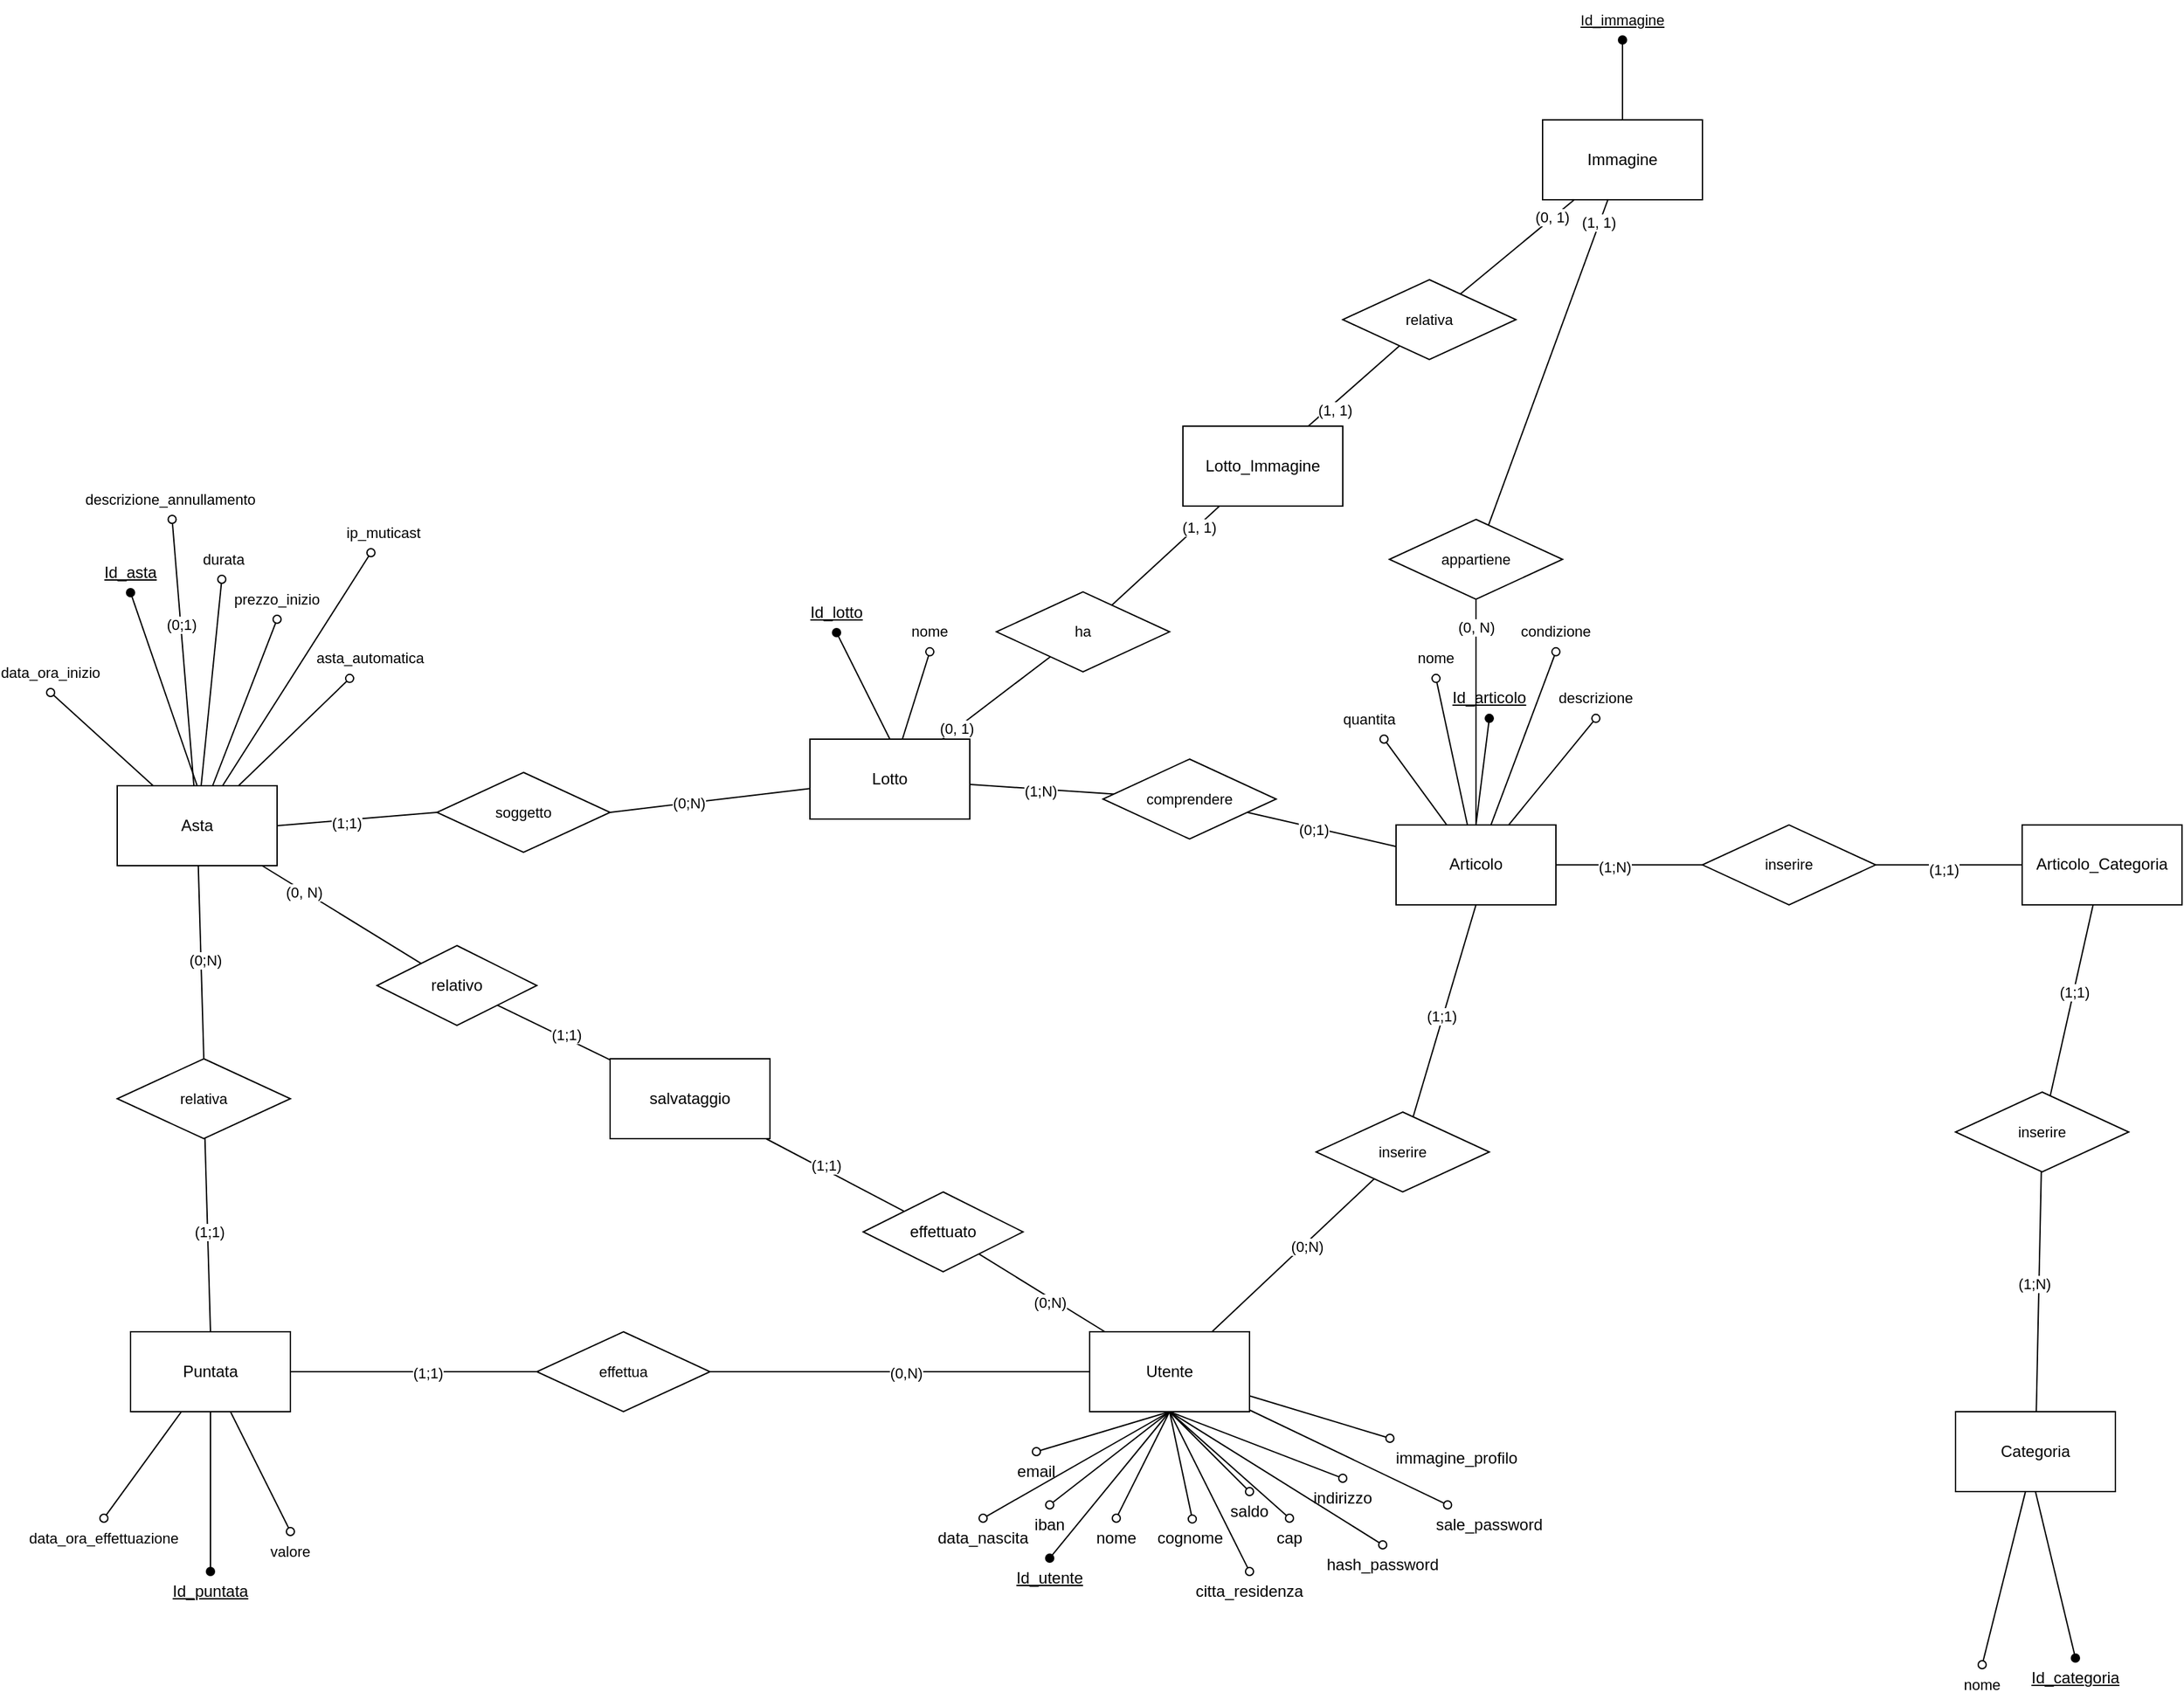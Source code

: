 <mxfile version="24.2.5" type="device">
  <diagram id="R2lEEEUBdFMjLlhIrx00" name="Page-1">
    <mxGraphModel dx="1434" dy="1936" grid="1" gridSize="10" guides="1" tooltips="1" connect="1" arrows="1" fold="1" page="1" pageScale="1" pageWidth="850" pageHeight="1100" math="0" shadow="0" extFonts="Permanent Marker^https://fonts.googleapis.com/css?family=Permanent+Marker">
      <root>
        <mxCell id="0" />
        <mxCell id="1" parent="0" />
        <mxCell id="NkRAqiOdzPe5DlaJlAmj-99" style="edgeStyle=none;rounded=0;orthogonalLoop=1;jettySize=auto;html=1;strokeColor=default;align=center;verticalAlign=middle;fontFamily=Helvetica;fontSize=11;fontColor=default;labelBackgroundColor=default;endArrow=none;endFill=0;" parent="1" source="NkRAqiOdzPe5DlaJlAmj-1" target="NkRAqiOdzPe5DlaJlAmj-98" edge="1">
          <mxGeometry relative="1" as="geometry" />
        </mxCell>
        <mxCell id="NkRAqiOdzPe5DlaJlAmj-101" value="(0;N)" style="edgeLabel;html=1;align=center;verticalAlign=middle;resizable=0;points=[];fontFamily=Helvetica;fontSize=11;fontColor=default;labelBackgroundColor=default;" parent="NkRAqiOdzPe5DlaJlAmj-99" vertex="1" connectable="0">
          <mxGeometry x="0.146" y="-2" relative="1" as="geometry">
            <mxPoint as="offset" />
          </mxGeometry>
        </mxCell>
        <mxCell id="NkRAqiOdzPe5DlaJlAmj-113" style="edgeStyle=none;rounded=0;orthogonalLoop=1;jettySize=auto;html=1;entryX=0.5;entryY=0;entryDx=0;entryDy=0;strokeColor=default;align=center;verticalAlign=middle;fontFamily=Helvetica;fontSize=11;fontColor=default;labelBackgroundColor=default;endArrow=oval;endFill=0;exitX=0.5;exitY=1;exitDx=0;exitDy=0;" parent="1" source="NkRAqiOdzPe5DlaJlAmj-1" target="NkRAqiOdzPe5DlaJlAmj-32" edge="1">
          <mxGeometry relative="1" as="geometry" />
        </mxCell>
        <mxCell id="seThmqfe8zr1K1Stmqxw-32" style="rounded=0;orthogonalLoop=1;jettySize=auto;html=1;endArrow=oval;endFill=0;" edge="1" parent="1" source="NkRAqiOdzPe5DlaJlAmj-1" target="seThmqfe8zr1K1Stmqxw-31">
          <mxGeometry relative="1" as="geometry" />
        </mxCell>
        <mxCell id="NkRAqiOdzPe5DlaJlAmj-1" value="Utente" style="rounded=0;whiteSpace=wrap;html=1;" parent="1" vertex="1">
          <mxGeometry x="840" y="730" width="120" height="60" as="geometry" />
        </mxCell>
        <mxCell id="NkRAqiOdzPe5DlaJlAmj-60" style="edgeStyle=none;rounded=0;orthogonalLoop=1;jettySize=auto;html=1;entryX=0.5;entryY=1;entryDx=0;entryDy=0;strokeColor=default;align=center;verticalAlign=middle;fontFamily=Helvetica;fontSize=11;fontColor=default;labelBackgroundColor=default;endArrow=oval;endFill=0;" parent="1" source="NkRAqiOdzPe5DlaJlAmj-2" target="NkRAqiOdzPe5DlaJlAmj-59" edge="1">
          <mxGeometry relative="1" as="geometry" />
        </mxCell>
        <mxCell id="NkRAqiOdzPe5DlaJlAmj-89" style="edgeStyle=none;rounded=0;orthogonalLoop=1;jettySize=auto;html=1;entryX=1;entryY=0.5;entryDx=0;entryDy=0;strokeColor=default;align=center;verticalAlign=middle;fontFamily=Helvetica;fontSize=11;fontColor=default;labelBackgroundColor=default;endArrow=none;endFill=0;" parent="1" source="NkRAqiOdzPe5DlaJlAmj-2" target="NkRAqiOdzPe5DlaJlAmj-88" edge="1">
          <mxGeometry relative="1" as="geometry" />
        </mxCell>
        <mxCell id="NkRAqiOdzPe5DlaJlAmj-91" value="(0;N)" style="edgeLabel;html=1;align=center;verticalAlign=middle;resizable=0;points=[];fontFamily=Helvetica;fontSize=11;fontColor=default;labelBackgroundColor=default;" parent="NkRAqiOdzPe5DlaJlAmj-89" vertex="1" connectable="0">
          <mxGeometry x="0.215" relative="1" as="geometry">
            <mxPoint as="offset" />
          </mxGeometry>
        </mxCell>
        <mxCell id="NkRAqiOdzPe5DlaJlAmj-109" style="edgeStyle=none;rounded=0;orthogonalLoop=1;jettySize=auto;html=1;strokeColor=default;align=center;verticalAlign=middle;fontFamily=Helvetica;fontSize=11;fontColor=default;labelBackgroundColor=default;endArrow=none;endFill=0;" parent="1" source="NkRAqiOdzPe5DlaJlAmj-2" target="NkRAqiOdzPe5DlaJlAmj-108" edge="1">
          <mxGeometry relative="1" as="geometry" />
        </mxCell>
        <mxCell id="NkRAqiOdzPe5DlaJlAmj-112" value="(1;N)" style="edgeLabel;html=1;align=center;verticalAlign=middle;resizable=0;points=[];fontFamily=Helvetica;fontSize=11;fontColor=default;labelBackgroundColor=default;" parent="NkRAqiOdzPe5DlaJlAmj-109" vertex="1" connectable="0">
          <mxGeometry x="-0.022" y="-1" relative="1" as="geometry">
            <mxPoint as="offset" />
          </mxGeometry>
        </mxCell>
        <mxCell id="seThmqfe8zr1K1Stmqxw-11" style="rounded=0;orthogonalLoop=1;jettySize=auto;html=1;endArrow=none;endFill=0;" edge="1" parent="1" source="NkRAqiOdzPe5DlaJlAmj-2" target="seThmqfe8zr1K1Stmqxw-24">
          <mxGeometry relative="1" as="geometry">
            <mxPoint x="891.22" y="154.024" as="targetPoint" />
          </mxGeometry>
        </mxCell>
        <mxCell id="seThmqfe8zr1K1Stmqxw-20" value="(0, 1)" style="edgeLabel;html=1;align=center;verticalAlign=middle;resizable=0;points=[];" vertex="1" connectable="0" parent="seThmqfe8zr1K1Stmqxw-11">
          <mxGeometry x="-0.697" y="-1" relative="1" as="geometry">
            <mxPoint x="-3" as="offset" />
          </mxGeometry>
        </mxCell>
        <mxCell id="NkRAqiOdzPe5DlaJlAmj-2" value="Lotto" style="rounded=0;whiteSpace=wrap;html=1;" parent="1" vertex="1">
          <mxGeometry x="630" y="285" width="120" height="60" as="geometry" />
        </mxCell>
        <mxCell id="NkRAqiOdzPe5DlaJlAmj-54" style="edgeStyle=none;rounded=0;orthogonalLoop=1;jettySize=auto;html=1;entryX=0.5;entryY=1;entryDx=0;entryDy=0;strokeColor=default;align=center;verticalAlign=middle;fontFamily=Helvetica;fontSize=11;fontColor=default;labelBackgroundColor=default;endArrow=oval;endFill=0;" parent="1" source="NkRAqiOdzPe5DlaJlAmj-3" target="NkRAqiOdzPe5DlaJlAmj-53" edge="1">
          <mxGeometry relative="1" as="geometry" />
        </mxCell>
        <mxCell id="NkRAqiOdzPe5DlaJlAmj-56" style="edgeStyle=none;rounded=0;orthogonalLoop=1;jettySize=auto;html=1;entryX=0.5;entryY=1;entryDx=0;entryDy=0;strokeColor=default;align=center;verticalAlign=middle;fontFamily=Helvetica;fontSize=11;fontColor=default;labelBackgroundColor=default;endArrow=oval;endFill=0;" parent="1" source="NkRAqiOdzPe5DlaJlAmj-3" target="NkRAqiOdzPe5DlaJlAmj-55" edge="1">
          <mxGeometry relative="1" as="geometry" />
        </mxCell>
        <mxCell id="NkRAqiOdzPe5DlaJlAmj-58" style="edgeStyle=none;rounded=0;orthogonalLoop=1;jettySize=auto;html=1;entryX=0.5;entryY=1;entryDx=0;entryDy=0;strokeColor=default;align=center;verticalAlign=middle;fontFamily=Helvetica;fontSize=11;fontColor=default;labelBackgroundColor=default;endArrow=oval;endFill=0;" parent="1" source="NkRAqiOdzPe5DlaJlAmj-3" target="NkRAqiOdzPe5DlaJlAmj-57" edge="1">
          <mxGeometry relative="1" as="geometry" />
        </mxCell>
        <mxCell id="NkRAqiOdzPe5DlaJlAmj-104" style="edgeStyle=none;rounded=0;orthogonalLoop=1;jettySize=auto;html=1;strokeColor=default;align=center;verticalAlign=middle;fontFamily=Helvetica;fontSize=11;fontColor=default;labelBackgroundColor=default;endArrow=none;endFill=0;" parent="1" source="NkRAqiOdzPe5DlaJlAmj-3" target="HPm3RbEeM4tEPXxB9rbj-3" edge="1">
          <mxGeometry relative="1" as="geometry">
            <mxPoint x="1300" y="380" as="targetPoint" />
          </mxGeometry>
        </mxCell>
        <mxCell id="NkRAqiOdzPe5DlaJlAmj-106" value="(1;N)" style="edgeLabel;html=1;align=center;verticalAlign=middle;resizable=0;points=[];fontFamily=Helvetica;fontSize=11;fontColor=default;labelBackgroundColor=default;" parent="NkRAqiOdzPe5DlaJlAmj-104" vertex="1" connectable="0">
          <mxGeometry x="-0.202" y="-1" relative="1" as="geometry">
            <mxPoint as="offset" />
          </mxGeometry>
        </mxCell>
        <mxCell id="NkRAqiOdzPe5DlaJlAmj-110" style="edgeStyle=none;rounded=0;orthogonalLoop=1;jettySize=auto;html=1;strokeColor=default;align=center;verticalAlign=middle;fontFamily=Helvetica;fontSize=11;fontColor=default;labelBackgroundColor=default;endArrow=none;endFill=0;" parent="1" source="NkRAqiOdzPe5DlaJlAmj-3" target="NkRAqiOdzPe5DlaJlAmj-108" edge="1">
          <mxGeometry relative="1" as="geometry" />
        </mxCell>
        <mxCell id="k44vAnMgWGzsodY9pD6a-5" value="(0;1)" style="edgeLabel;html=1;align=center;verticalAlign=middle;resizable=0;points=[];fontFamily=Helvetica;fontSize=11;fontColor=default;labelBackgroundColor=default;" parent="NkRAqiOdzPe5DlaJlAmj-110" vertex="1" connectable="0">
          <mxGeometry x="0.109" y="1" relative="1" as="geometry">
            <mxPoint as="offset" />
          </mxGeometry>
        </mxCell>
        <mxCell id="ktAAIl4qURAXvg-xiQ2l-3" style="rounded=0;orthogonalLoop=1;jettySize=auto;html=1;endArrow=oval;endFill=0;" parent="1" source="NkRAqiOdzPe5DlaJlAmj-5" target="ktAAIl4qURAXvg-xiQ2l-5" edge="1">
          <mxGeometry relative="1" as="geometry">
            <mxPoint x="1093.764" y="235" as="targetPoint" />
          </mxGeometry>
        </mxCell>
        <mxCell id="ktAAIl4qURAXvg-xiQ2l-4" style="edgeStyle=none;rounded=0;orthogonalLoop=1;jettySize=auto;html=1;strokeColor=default;align=center;verticalAlign=middle;fontFamily=Helvetica;fontSize=11;fontColor=default;labelBackgroundColor=default;endArrow=oval;endFill=0;" parent="1" source="NkRAqiOdzPe5DlaJlAmj-5" target="ktAAIl4qURAXvg-xiQ2l-1" edge="1">
          <mxGeometry relative="1" as="geometry" />
        </mxCell>
        <mxCell id="k44vAnMgWGzsodY9pD6a-2" style="rounded=0;orthogonalLoop=1;jettySize=auto;html=1;endArrow=oval;endFill=0;" parent="1" source="NkRAqiOdzPe5DlaJlAmj-3" target="seThmqfe8zr1K1Stmqxw-5" edge="1">
          <mxGeometry relative="1" as="geometry">
            <mxPoint x="1060.488" y="280" as="targetPoint" />
          </mxGeometry>
        </mxCell>
        <mxCell id="seThmqfe8zr1K1Stmqxw-7" style="rounded=0;orthogonalLoop=1;jettySize=auto;html=1;endArrow=none;endFill=0;" edge="1" parent="1" source="NkRAqiOdzPe5DlaJlAmj-3" target="seThmqfe8zr1K1Stmqxw-6">
          <mxGeometry relative="1" as="geometry" />
        </mxCell>
        <mxCell id="seThmqfe8zr1K1Stmqxw-17" value="(0, N)" style="edgeLabel;html=1;align=center;verticalAlign=middle;resizable=0;points=[];" vertex="1" connectable="0" parent="seThmqfe8zr1K1Stmqxw-7">
          <mxGeometry x="0.752" relative="1" as="geometry">
            <mxPoint as="offset" />
          </mxGeometry>
        </mxCell>
        <mxCell id="NkRAqiOdzPe5DlaJlAmj-3" value="Articolo" style="rounded=0;whiteSpace=wrap;html=1;" parent="1" vertex="1">
          <mxGeometry x="1070" y="349.42" width="120" height="60" as="geometry" />
        </mxCell>
        <mxCell id="NkRAqiOdzPe5DlaJlAmj-80" style="edgeStyle=none;rounded=0;orthogonalLoop=1;jettySize=auto;html=1;entryX=0.5;entryY=0;entryDx=0;entryDy=0;strokeColor=default;align=center;verticalAlign=middle;fontFamily=Helvetica;fontSize=11;fontColor=default;labelBackgroundColor=default;endArrow=oval;endFill=0;" parent="1" source="NkRAqiOdzPe5DlaJlAmj-4" target="NkRAqiOdzPe5DlaJlAmj-79" edge="1">
          <mxGeometry relative="1" as="geometry" />
        </mxCell>
        <mxCell id="NkRAqiOdzPe5DlaJlAmj-82" style="edgeStyle=none;rounded=0;orthogonalLoop=1;jettySize=auto;html=1;entryX=0.5;entryY=0;entryDx=0;entryDy=0;strokeColor=default;align=center;verticalAlign=middle;fontFamily=Helvetica;fontSize=11;fontColor=default;labelBackgroundColor=default;endArrow=oval;endFill=0;" parent="1" source="NkRAqiOdzPe5DlaJlAmj-4" target="NkRAqiOdzPe5DlaJlAmj-81" edge="1">
          <mxGeometry relative="1" as="geometry" />
        </mxCell>
        <mxCell id="NkRAqiOdzPe5DlaJlAmj-94" style="edgeStyle=none;rounded=0;orthogonalLoop=1;jettySize=auto;html=1;entryX=0;entryY=0.5;entryDx=0;entryDy=0;strokeColor=default;align=center;verticalAlign=middle;fontFamily=Helvetica;fontSize=11;fontColor=default;labelBackgroundColor=default;endArrow=none;endFill=0;" parent="1" source="NkRAqiOdzPe5DlaJlAmj-4" target="NkRAqiOdzPe5DlaJlAmj-93" edge="1">
          <mxGeometry relative="1" as="geometry" />
        </mxCell>
        <mxCell id="NkRAqiOdzPe5DlaJlAmj-97" value="(1;1)" style="edgeLabel;html=1;align=center;verticalAlign=middle;resizable=0;points=[];fontFamily=Helvetica;fontSize=11;fontColor=default;labelBackgroundColor=default;" parent="NkRAqiOdzPe5DlaJlAmj-94" vertex="1" connectable="0">
          <mxGeometry x="0.116" y="-1" relative="1" as="geometry">
            <mxPoint as="offset" />
          </mxGeometry>
        </mxCell>
        <mxCell id="NkRAqiOdzPe5DlaJlAmj-4" value="Puntata" style="rounded=0;whiteSpace=wrap;html=1;" parent="1" vertex="1">
          <mxGeometry x="120" y="730" width="120" height="60" as="geometry" />
        </mxCell>
        <mxCell id="NkRAqiOdzPe5DlaJlAmj-74" style="edgeStyle=none;rounded=0;orthogonalLoop=1;jettySize=auto;html=1;entryX=0.5;entryY=1;entryDx=0;entryDy=0;strokeColor=default;align=center;verticalAlign=middle;fontFamily=Helvetica;fontSize=11;fontColor=default;labelBackgroundColor=default;endArrow=oval;endFill=0;" parent="1" source="NkRAqiOdzPe5DlaJlAmj-5" target="NkRAqiOdzPe5DlaJlAmj-73" edge="1">
          <mxGeometry relative="1" as="geometry" />
        </mxCell>
        <mxCell id="NkRAqiOdzPe5DlaJlAmj-78" style="edgeStyle=none;rounded=0;orthogonalLoop=1;jettySize=auto;html=1;entryX=0.5;entryY=1;entryDx=0;entryDy=0;strokeColor=default;align=center;verticalAlign=middle;fontFamily=Helvetica;fontSize=11;fontColor=default;labelBackgroundColor=default;endArrow=oval;endFill=0;" parent="1" source="NkRAqiOdzPe5DlaJlAmj-5" target="NkRAqiOdzPe5DlaJlAmj-75" edge="1">
          <mxGeometry relative="1" as="geometry" />
        </mxCell>
        <mxCell id="NkRAqiOdzPe5DlaJlAmj-84" style="edgeStyle=none;rounded=0;orthogonalLoop=1;jettySize=auto;html=1;entryX=0.5;entryY=0;entryDx=0;entryDy=0;strokeColor=default;align=center;verticalAlign=middle;fontFamily=Helvetica;fontSize=11;fontColor=default;labelBackgroundColor=default;endArrow=none;endFill=0;" parent="1" source="NkRAqiOdzPe5DlaJlAmj-5" target="NkRAqiOdzPe5DlaJlAmj-83" edge="1">
          <mxGeometry relative="1" as="geometry" />
        </mxCell>
        <mxCell id="NkRAqiOdzPe5DlaJlAmj-86" value="(0;N)" style="edgeLabel;html=1;align=center;verticalAlign=middle;resizable=0;points=[];fontFamily=Helvetica;fontSize=11;fontColor=default;labelBackgroundColor=default;" parent="NkRAqiOdzPe5DlaJlAmj-84" vertex="1" connectable="0">
          <mxGeometry x="-0.03" y="3" relative="1" as="geometry">
            <mxPoint as="offset" />
          </mxGeometry>
        </mxCell>
        <mxCell id="ktAAIl4qURAXvg-xiQ2l-7" style="edgeStyle=none;rounded=0;orthogonalLoop=1;jettySize=auto;html=1;strokeColor=default;align=center;verticalAlign=middle;fontFamily=Helvetica;fontSize=11;fontColor=default;labelBackgroundColor=default;endArrow=oval;endFill=0;" parent="1" source="NkRAqiOdzPe5DlaJlAmj-5" target="ktAAIl4qURAXvg-xiQ2l-6" edge="1">
          <mxGeometry relative="1" as="geometry" />
        </mxCell>
        <mxCell id="tU2yemPM6xbMwqW9uwYY-2" style="rounded=0;orthogonalLoop=1;jettySize=auto;html=1;endArrow=oval;endFill=0;" parent="1" source="NkRAqiOdzPe5DlaJlAmj-5" target="tU2yemPM6xbMwqW9uwYY-1" edge="1">
          <mxGeometry relative="1" as="geometry" />
        </mxCell>
        <mxCell id="oIJ__XsPG0-wEA-wk2jn-1" value="(0;1)" style="edgeLabel;html=1;align=center;verticalAlign=middle;resizable=0;points=[];" parent="tU2yemPM6xbMwqW9uwYY-2" vertex="1" connectable="0">
          <mxGeometry x="0.21" relative="1" as="geometry">
            <mxPoint as="offset" />
          </mxGeometry>
        </mxCell>
        <mxCell id="NkRAqiOdzPe5DlaJlAmj-5" value="Asta" style="rounded=0;whiteSpace=wrap;html=1;" parent="1" vertex="1">
          <mxGeometry x="110" y="320" width="120" height="60" as="geometry" />
        </mxCell>
        <mxCell id="NkRAqiOdzPe5DlaJlAmj-52" style="rounded=0;orthogonalLoop=1;jettySize=auto;html=1;entryX=0.5;entryY=0;entryDx=0;entryDy=0;strokeColor=default;align=center;verticalAlign=middle;fontFamily=Helvetica;fontSize=11;fontColor=default;labelBackgroundColor=default;endArrow=oval;endFill=0;" parent="1" source="NkRAqiOdzPe5DlaJlAmj-6" target="NkRAqiOdzPe5DlaJlAmj-51" edge="1">
          <mxGeometry relative="1" as="geometry" />
        </mxCell>
        <mxCell id="NkRAqiOdzPe5DlaJlAmj-6" value="Categoria" style="rounded=0;whiteSpace=wrap;html=1;" parent="1" vertex="1">
          <mxGeometry x="1490" y="790" width="120" height="60" as="geometry" />
        </mxCell>
        <mxCell id="NkRAqiOdzPe5DlaJlAmj-7" value="&lt;u&gt;Id_utente&lt;/u&gt;" style="text;html=1;align=center;verticalAlign=middle;whiteSpace=wrap;rounded=0;" parent="1" vertex="1">
          <mxGeometry x="780" y="900" width="60" height="30" as="geometry" />
        </mxCell>
        <mxCell id="NkRAqiOdzPe5DlaJlAmj-8" value="nome" style="text;html=1;align=center;verticalAlign=middle;whiteSpace=wrap;rounded=0;" parent="1" vertex="1">
          <mxGeometry x="830" y="870" width="60" height="30" as="geometry" />
        </mxCell>
        <mxCell id="NkRAqiOdzPe5DlaJlAmj-9" value="&lt;u&gt;Id_puntata&lt;/u&gt;" style="text;html=1;align=center;verticalAlign=middle;whiteSpace=wrap;rounded=0;" parent="1" vertex="1">
          <mxGeometry x="150" y="910" width="60" height="30" as="geometry" />
        </mxCell>
        <mxCell id="NkRAqiOdzPe5DlaJlAmj-10" value="&lt;u&gt;Id_asta&lt;/u&gt;" style="text;html=1;align=center;verticalAlign=middle;whiteSpace=wrap;rounded=0;" parent="1" vertex="1">
          <mxGeometry x="90" y="145" width="60" height="30" as="geometry" />
        </mxCell>
        <mxCell id="NkRAqiOdzPe5DlaJlAmj-11" value="&lt;u&gt;Id_lotto&lt;/u&gt;" style="text;html=1;align=center;verticalAlign=middle;whiteSpace=wrap;rounded=0;" parent="1" vertex="1">
          <mxGeometry x="620" y="175" width="60" height="30" as="geometry" />
        </mxCell>
        <mxCell id="NkRAqiOdzPe5DlaJlAmj-12" value="&lt;u&gt;Id_categoria&lt;/u&gt;" style="text;html=1;align=center;verticalAlign=middle;whiteSpace=wrap;rounded=0;" parent="1" vertex="1">
          <mxGeometry x="1550" y="975" width="60" height="30" as="geometry" />
        </mxCell>
        <mxCell id="NkRAqiOdzPe5DlaJlAmj-13" value="&lt;u&gt;Id_articolo&lt;/u&gt;" style="text;html=1;align=center;verticalAlign=middle;whiteSpace=wrap;rounded=0;" parent="1" vertex="1">
          <mxGeometry x="1110" y="239.42" width="60" height="30" as="geometry" />
        </mxCell>
        <mxCell id="NkRAqiOdzPe5DlaJlAmj-14" value="" style="endArrow=none;html=1;rounded=0;exitX=0.5;exitY=0;exitDx=0;exitDy=0;entryX=0.5;entryY=1;entryDx=0;entryDy=0;startArrow=oval;startFill=1;" parent="1" source="NkRAqiOdzPe5DlaJlAmj-7" target="NkRAqiOdzPe5DlaJlAmj-1" edge="1">
          <mxGeometry width="50" height="50" relative="1" as="geometry">
            <mxPoint x="1030" y="960" as="sourcePoint" />
            <mxPoint x="1080" y="910" as="targetPoint" />
          </mxGeometry>
        </mxCell>
        <mxCell id="NkRAqiOdzPe5DlaJlAmj-15" value="" style="endArrow=none;html=1;rounded=0;exitX=0.5;exitY=0;exitDx=0;exitDy=0;entryX=0.5;entryY=1;entryDx=0;entryDy=0;startArrow=oval;startFill=1;" parent="1" source="NkRAqiOdzPe5DlaJlAmj-9" target="NkRAqiOdzPe5DlaJlAmj-4" edge="1">
          <mxGeometry width="50" height="50" relative="1" as="geometry">
            <mxPoint x="120" y="180" as="sourcePoint" />
            <mxPoint x="170" y="280" as="targetPoint" />
          </mxGeometry>
        </mxCell>
        <mxCell id="NkRAqiOdzPe5DlaJlAmj-16" value="" style="endArrow=none;html=1;rounded=0;exitX=0.5;exitY=1;exitDx=0;exitDy=0;entryX=0.5;entryY=0;entryDx=0;entryDy=0;startArrow=oval;startFill=1;" parent="1" source="NkRAqiOdzPe5DlaJlAmj-11" target="NkRAqiOdzPe5DlaJlAmj-2" edge="1">
          <mxGeometry width="50" height="50" relative="1" as="geometry">
            <mxPoint x="310" y="205" as="sourcePoint" />
            <mxPoint x="360" y="305" as="targetPoint" />
          </mxGeometry>
        </mxCell>
        <mxCell id="NkRAqiOdzPe5DlaJlAmj-27" value="" style="endArrow=none;html=1;rounded=0;exitX=0.5;exitY=1;exitDx=0;exitDy=0;entryX=0.5;entryY=0;entryDx=0;entryDy=0;startArrow=oval;startFill=1;" parent="1" source="NkRAqiOdzPe5DlaJlAmj-10" target="NkRAqiOdzPe5DlaJlAmj-5" edge="1">
          <mxGeometry width="50" height="50" relative="1" as="geometry">
            <mxPoint x="140" y="200" as="sourcePoint" />
            <mxPoint x="190" y="300" as="targetPoint" />
          </mxGeometry>
        </mxCell>
        <mxCell id="NkRAqiOdzPe5DlaJlAmj-28" value="" style="endArrow=none;html=1;rounded=0;exitX=0.5;exitY=1;exitDx=0;exitDy=0;entryX=0.5;entryY=0;entryDx=0;entryDy=0;startArrow=oval;startFill=1;" parent="1" source="NkRAqiOdzPe5DlaJlAmj-13" target="NkRAqiOdzPe5DlaJlAmj-3" edge="1">
          <mxGeometry width="50" height="50" relative="1" as="geometry">
            <mxPoint x="500" y="219.42" as="sourcePoint" />
            <mxPoint x="550" y="319.42" as="targetPoint" />
          </mxGeometry>
        </mxCell>
        <mxCell id="NkRAqiOdzPe5DlaJlAmj-29" value="" style="endArrow=none;html=1;rounded=0;exitX=0.5;exitY=0;exitDx=0;exitDy=0;entryX=0.5;entryY=1;entryDx=0;entryDy=0;startArrow=oval;startFill=1;" parent="1" source="NkRAqiOdzPe5DlaJlAmj-12" target="NkRAqiOdzPe5DlaJlAmj-6" edge="1">
          <mxGeometry width="50" height="50" relative="1" as="geometry">
            <mxPoint x="630" y="660" as="sourcePoint" />
            <mxPoint x="680" y="760" as="targetPoint" />
          </mxGeometry>
        </mxCell>
        <mxCell id="NkRAqiOdzPe5DlaJlAmj-30" value="cognome" style="text;html=1;align=center;verticalAlign=middle;resizable=0;points=[];autosize=1;strokeColor=none;fillColor=none;" parent="1" vertex="1">
          <mxGeometry x="880" y="870" width="70" height="30" as="geometry" />
        </mxCell>
        <mxCell id="NkRAqiOdzPe5DlaJlAmj-32" value="data_nascita" style="text;html=1;align=center;verticalAlign=middle;whiteSpace=wrap;rounded=0;" parent="1" vertex="1">
          <mxGeometry x="730" y="870" width="60" height="30" as="geometry" />
        </mxCell>
        <mxCell id="NkRAqiOdzPe5DlaJlAmj-33" value="citta_residenza" style="text;html=1;align=center;verticalAlign=middle;whiteSpace=wrap;rounded=0;" parent="1" vertex="1">
          <mxGeometry x="930" y="910" width="60" height="30" as="geometry" />
        </mxCell>
        <mxCell id="NkRAqiOdzPe5DlaJlAmj-34" value="cap" style="text;html=1;align=center;verticalAlign=middle;whiteSpace=wrap;rounded=0;" parent="1" vertex="1">
          <mxGeometry x="960" y="870" width="60" height="30" as="geometry" />
        </mxCell>
        <mxCell id="NkRAqiOdzPe5DlaJlAmj-35" value="indirizzo" style="text;html=1;align=center;verticalAlign=middle;whiteSpace=wrap;rounded=0;" parent="1" vertex="1">
          <mxGeometry x="1000" y="840" width="60" height="30" as="geometry" />
        </mxCell>
        <mxCell id="NkRAqiOdzPe5DlaJlAmj-36" value="email" style="text;html=1;align=center;verticalAlign=middle;whiteSpace=wrap;rounded=0;" parent="1" vertex="1">
          <mxGeometry x="770" y="820" width="60" height="30" as="geometry" />
        </mxCell>
        <mxCell id="NkRAqiOdzPe5DlaJlAmj-37" value="hash_password" style="text;html=1;align=center;verticalAlign=middle;whiteSpace=wrap;rounded=0;" parent="1" vertex="1">
          <mxGeometry x="1010" y="890" width="100" height="30" as="geometry" />
        </mxCell>
        <mxCell id="NkRAqiOdzPe5DlaJlAmj-38" value="saldo" style="text;html=1;align=center;verticalAlign=middle;whiteSpace=wrap;rounded=0;" parent="1" vertex="1">
          <mxGeometry x="930" y="850" width="60" height="30" as="geometry" />
        </mxCell>
        <mxCell id="NkRAqiOdzPe5DlaJlAmj-39" value="iban" style="text;html=1;align=center;verticalAlign=middle;whiteSpace=wrap;rounded=0;" parent="1" vertex="1">
          <mxGeometry x="780" y="860" width="60" height="30" as="geometry" />
        </mxCell>
        <mxCell id="NkRAqiOdzPe5DlaJlAmj-40" value="" style="endArrow=none;html=1;rounded=0;exitX=0.5;exitY=0;exitDx=0;exitDy=0;entryX=0.5;entryY=1;entryDx=0;entryDy=0;startArrow=oval;startFill=0;" parent="1" source="NkRAqiOdzPe5DlaJlAmj-36" target="NkRAqiOdzPe5DlaJlAmj-1" edge="1">
          <mxGeometry width="50" height="50" relative="1" as="geometry">
            <mxPoint x="920" y="850" as="sourcePoint" />
            <mxPoint x="910" y="800" as="targetPoint" />
          </mxGeometry>
        </mxCell>
        <mxCell id="NkRAqiOdzPe5DlaJlAmj-42" value="" style="endArrow=none;html=1;rounded=0;exitX=0.529;exitY=0.019;exitDx=0;exitDy=0;entryX=0.5;entryY=1;entryDx=0;entryDy=0;startArrow=oval;startFill=0;exitPerimeter=0;" parent="1" source="NkRAqiOdzPe5DlaJlAmj-30" target="NkRAqiOdzPe5DlaJlAmj-1" edge="1">
          <mxGeometry width="50" height="50" relative="1" as="geometry">
            <mxPoint x="950" y="930" as="sourcePoint" />
            <mxPoint x="920" y="810" as="targetPoint" />
          </mxGeometry>
        </mxCell>
        <mxCell id="NkRAqiOdzPe5DlaJlAmj-43" value="" style="endArrow=none;html=1;rounded=0;exitX=0.5;exitY=0;exitDx=0;exitDy=0;entryX=0.5;entryY=1;entryDx=0;entryDy=0;startArrow=oval;startFill=0;" parent="1" source="NkRAqiOdzPe5DlaJlAmj-39" target="NkRAqiOdzPe5DlaJlAmj-1" edge="1">
          <mxGeometry width="50" height="50" relative="1" as="geometry">
            <mxPoint x="960" y="940" as="sourcePoint" />
            <mxPoint x="930" y="820" as="targetPoint" />
          </mxGeometry>
        </mxCell>
        <mxCell id="NkRAqiOdzPe5DlaJlAmj-44" value="" style="endArrow=none;html=1;rounded=0;exitX=0.5;exitY=0;exitDx=0;exitDy=0;entryX=0.5;entryY=1;entryDx=0;entryDy=0;startArrow=oval;startFill=0;" parent="1" source="NkRAqiOdzPe5DlaJlAmj-8" target="NkRAqiOdzPe5DlaJlAmj-1" edge="1">
          <mxGeometry width="50" height="50" relative="1" as="geometry">
            <mxPoint x="970" y="950" as="sourcePoint" />
            <mxPoint x="940" y="830" as="targetPoint" />
          </mxGeometry>
        </mxCell>
        <mxCell id="NkRAqiOdzPe5DlaJlAmj-45" value="" style="endArrow=none;html=1;rounded=0;exitX=0.5;exitY=0;exitDx=0;exitDy=0;entryX=0.5;entryY=1;entryDx=0;entryDy=0;startArrow=oval;startFill=0;" parent="1" source="NkRAqiOdzPe5DlaJlAmj-33" target="NkRAqiOdzPe5DlaJlAmj-1" edge="1">
          <mxGeometry width="50" height="50" relative="1" as="geometry">
            <mxPoint x="980" y="960" as="sourcePoint" />
            <mxPoint x="950" y="840" as="targetPoint" />
          </mxGeometry>
        </mxCell>
        <mxCell id="NkRAqiOdzPe5DlaJlAmj-46" value="" style="endArrow=none;html=1;rounded=0;exitX=0.5;exitY=0;exitDx=0;exitDy=0;entryX=0.5;entryY=1;entryDx=0;entryDy=0;startArrow=oval;startFill=0;" parent="1" source="NkRAqiOdzPe5DlaJlAmj-38" target="NkRAqiOdzPe5DlaJlAmj-1" edge="1">
          <mxGeometry width="50" height="50" relative="1" as="geometry">
            <mxPoint x="990" y="970" as="sourcePoint" />
            <mxPoint x="960" y="850" as="targetPoint" />
          </mxGeometry>
        </mxCell>
        <mxCell id="NkRAqiOdzPe5DlaJlAmj-47" value="" style="endArrow=none;html=1;rounded=0;exitX=0.5;exitY=0;exitDx=0;exitDy=0;entryX=0.5;entryY=1;entryDx=0;entryDy=0;startArrow=oval;startFill=0;" parent="1" source="NkRAqiOdzPe5DlaJlAmj-34" target="NkRAqiOdzPe5DlaJlAmj-1" edge="1">
          <mxGeometry width="50" height="50" relative="1" as="geometry">
            <mxPoint x="1000" y="980" as="sourcePoint" />
            <mxPoint x="970" y="860" as="targetPoint" />
          </mxGeometry>
        </mxCell>
        <mxCell id="NkRAqiOdzPe5DlaJlAmj-48" value="" style="endArrow=none;html=1;rounded=0;exitX=0.5;exitY=0;exitDx=0;exitDy=0;entryX=0.5;entryY=1;entryDx=0;entryDy=0;startArrow=oval;startFill=0;" parent="1" source="NkRAqiOdzPe5DlaJlAmj-37" target="NkRAqiOdzPe5DlaJlAmj-1" edge="1">
          <mxGeometry width="50" height="50" relative="1" as="geometry">
            <mxPoint x="1010" y="990" as="sourcePoint" />
            <mxPoint x="980" y="870" as="targetPoint" />
          </mxGeometry>
        </mxCell>
        <mxCell id="NkRAqiOdzPe5DlaJlAmj-49" value="" style="endArrow=none;html=1;rounded=0;exitX=0.5;exitY=0;exitDx=0;exitDy=0;entryX=0.5;entryY=1;entryDx=0;entryDy=0;startArrow=oval;startFill=0;" parent="1" source="NkRAqiOdzPe5DlaJlAmj-35" target="NkRAqiOdzPe5DlaJlAmj-1" edge="1">
          <mxGeometry width="50" height="50" relative="1" as="geometry">
            <mxPoint x="1020" y="1000" as="sourcePoint" />
            <mxPoint x="990" y="880" as="targetPoint" />
          </mxGeometry>
        </mxCell>
        <mxCell id="NkRAqiOdzPe5DlaJlAmj-51" value="nome" style="text;html=1;align=center;verticalAlign=middle;whiteSpace=wrap;rounded=0;fontFamily=Helvetica;fontSize=11;fontColor=default;labelBackgroundColor=default;" parent="1" vertex="1">
          <mxGeometry x="1480" y="980" width="60" height="30" as="geometry" />
        </mxCell>
        <mxCell id="NkRAqiOdzPe5DlaJlAmj-53" value="nome" style="text;html=1;align=center;verticalAlign=middle;whiteSpace=wrap;rounded=0;fontFamily=Helvetica;fontSize=11;fontColor=default;labelBackgroundColor=default;" parent="1" vertex="1">
          <mxGeometry x="1070" y="209.42" width="60" height="30" as="geometry" />
        </mxCell>
        <mxCell id="NkRAqiOdzPe5DlaJlAmj-55" value="condizione" style="text;html=1;align=center;verticalAlign=middle;whiteSpace=wrap;rounded=0;fontFamily=Helvetica;fontSize=11;fontColor=default;labelBackgroundColor=default;" parent="1" vertex="1">
          <mxGeometry x="1160" y="189.42" width="60" height="30" as="geometry" />
        </mxCell>
        <mxCell id="NkRAqiOdzPe5DlaJlAmj-57" value="descrizione" style="text;html=1;align=center;verticalAlign=middle;whiteSpace=wrap;rounded=0;fontFamily=Helvetica;fontSize=11;fontColor=default;labelBackgroundColor=default;" parent="1" vertex="1">
          <mxGeometry x="1190" y="239.42" width="60" height="30" as="geometry" />
        </mxCell>
        <mxCell id="NkRAqiOdzPe5DlaJlAmj-59" value="nome" style="text;html=1;align=center;verticalAlign=middle;whiteSpace=wrap;rounded=0;fontFamily=Helvetica;fontSize=11;fontColor=default;labelBackgroundColor=default;" parent="1" vertex="1">
          <mxGeometry x="690" y="189.42" width="60" height="30" as="geometry" />
        </mxCell>
        <mxCell id="NkRAqiOdzPe5DlaJlAmj-73" value="prezzo_inizio" style="text;html=1;align=center;verticalAlign=middle;whiteSpace=wrap;rounded=0;fontFamily=Helvetica;fontSize=11;fontColor=default;labelBackgroundColor=default;" parent="1" vertex="1">
          <mxGeometry x="200" y="165" width="60" height="30" as="geometry" />
        </mxCell>
        <mxCell id="NkRAqiOdzPe5DlaJlAmj-75" value="data_ora_inizio" style="text;html=1;align=center;verticalAlign=middle;whiteSpace=wrap;rounded=0;fontFamily=Helvetica;fontSize=11;fontColor=default;labelBackgroundColor=default;" parent="1" vertex="1">
          <mxGeometry x="30" y="220" width="60" height="30" as="geometry" />
        </mxCell>
        <mxCell id="NkRAqiOdzPe5DlaJlAmj-79" value="data_ora_effettuazione" style="text;html=1;align=center;verticalAlign=middle;whiteSpace=wrap;rounded=0;fontFamily=Helvetica;fontSize=11;fontColor=default;labelBackgroundColor=default;" parent="1" vertex="1">
          <mxGeometry x="70" y="870" width="60" height="30" as="geometry" />
        </mxCell>
        <mxCell id="NkRAqiOdzPe5DlaJlAmj-81" value="valore" style="text;html=1;align=center;verticalAlign=middle;whiteSpace=wrap;rounded=0;fontFamily=Helvetica;fontSize=11;fontColor=default;labelBackgroundColor=default;" parent="1" vertex="1">
          <mxGeometry x="210" y="880" width="60" height="30" as="geometry" />
        </mxCell>
        <mxCell id="NkRAqiOdzPe5DlaJlAmj-85" style="edgeStyle=none;rounded=0;orthogonalLoop=1;jettySize=auto;html=1;entryX=0.5;entryY=0;entryDx=0;entryDy=0;strokeColor=default;align=center;verticalAlign=middle;fontFamily=Helvetica;fontSize=11;fontColor=default;labelBackgroundColor=default;endArrow=none;endFill=0;" parent="1" source="NkRAqiOdzPe5DlaJlAmj-83" target="NkRAqiOdzPe5DlaJlAmj-4" edge="1">
          <mxGeometry relative="1" as="geometry" />
        </mxCell>
        <mxCell id="NkRAqiOdzPe5DlaJlAmj-87" value="(1;1)" style="edgeLabel;html=1;align=center;verticalAlign=middle;resizable=0;points=[];fontFamily=Helvetica;fontSize=11;fontColor=default;labelBackgroundColor=default;" parent="NkRAqiOdzPe5DlaJlAmj-85" vertex="1" connectable="0">
          <mxGeometry x="-0.036" y="1" relative="1" as="geometry">
            <mxPoint as="offset" />
          </mxGeometry>
        </mxCell>
        <mxCell id="NkRAqiOdzPe5DlaJlAmj-83" value="relativa" style="rhombus;whiteSpace=wrap;html=1;fontFamily=Helvetica;fontSize=11;fontColor=default;labelBackgroundColor=default;" parent="1" vertex="1">
          <mxGeometry x="110" y="525" width="130" height="60" as="geometry" />
        </mxCell>
        <mxCell id="NkRAqiOdzPe5DlaJlAmj-90" style="edgeStyle=none;rounded=0;orthogonalLoop=1;jettySize=auto;html=1;entryX=1;entryY=0.5;entryDx=0;entryDy=0;strokeColor=default;align=center;verticalAlign=middle;fontFamily=Helvetica;fontSize=11;fontColor=default;labelBackgroundColor=default;endArrow=none;endFill=0;exitX=0;exitY=0.5;exitDx=0;exitDy=0;" parent="1" source="NkRAqiOdzPe5DlaJlAmj-88" target="NkRAqiOdzPe5DlaJlAmj-5" edge="1">
          <mxGeometry relative="1" as="geometry" />
        </mxCell>
        <mxCell id="NkRAqiOdzPe5DlaJlAmj-92" value="(1;1)" style="edgeLabel;html=1;align=center;verticalAlign=middle;resizable=0;points=[];fontFamily=Helvetica;fontSize=11;fontColor=default;labelBackgroundColor=default;" parent="NkRAqiOdzPe5DlaJlAmj-90" vertex="1" connectable="0">
          <mxGeometry x="0.144" y="2" relative="1" as="geometry">
            <mxPoint as="offset" />
          </mxGeometry>
        </mxCell>
        <mxCell id="NkRAqiOdzPe5DlaJlAmj-88" value="soggetto" style="rhombus;whiteSpace=wrap;html=1;fontFamily=Helvetica;fontSize=11;fontColor=default;labelBackgroundColor=default;" parent="1" vertex="1">
          <mxGeometry x="350" y="310" width="130" height="60" as="geometry" />
        </mxCell>
        <mxCell id="NkRAqiOdzPe5DlaJlAmj-95" style="edgeStyle=none;rounded=0;orthogonalLoop=1;jettySize=auto;html=1;entryX=0;entryY=0.5;entryDx=0;entryDy=0;strokeColor=default;align=center;verticalAlign=middle;fontFamily=Helvetica;fontSize=11;fontColor=default;labelBackgroundColor=default;endArrow=none;endFill=0;exitX=1;exitY=0.5;exitDx=0;exitDy=0;" parent="1" source="NkRAqiOdzPe5DlaJlAmj-93" target="NkRAqiOdzPe5DlaJlAmj-1" edge="1">
          <mxGeometry relative="1" as="geometry" />
        </mxCell>
        <mxCell id="NkRAqiOdzPe5DlaJlAmj-96" value="(0,N)" style="edgeLabel;html=1;align=center;verticalAlign=middle;resizable=0;points=[];fontFamily=Helvetica;fontSize=11;fontColor=default;labelBackgroundColor=default;" parent="NkRAqiOdzPe5DlaJlAmj-95" vertex="1" connectable="0">
          <mxGeometry x="0.029" y="-1" relative="1" as="geometry">
            <mxPoint as="offset" />
          </mxGeometry>
        </mxCell>
        <mxCell id="NkRAqiOdzPe5DlaJlAmj-93" value="effettua" style="rhombus;whiteSpace=wrap;html=1;fontFamily=Helvetica;fontSize=11;fontColor=default;labelBackgroundColor=default;" parent="1" vertex="1">
          <mxGeometry x="425" y="730" width="130" height="60" as="geometry" />
        </mxCell>
        <mxCell id="NkRAqiOdzPe5DlaJlAmj-100" style="edgeStyle=none;rounded=0;orthogonalLoop=1;jettySize=auto;html=1;entryX=0.5;entryY=1;entryDx=0;entryDy=0;strokeColor=default;align=center;verticalAlign=middle;fontFamily=Helvetica;fontSize=11;fontColor=default;labelBackgroundColor=default;endArrow=none;endFill=0;" parent="1" source="NkRAqiOdzPe5DlaJlAmj-98" target="NkRAqiOdzPe5DlaJlAmj-3" edge="1">
          <mxGeometry relative="1" as="geometry" />
        </mxCell>
        <mxCell id="NkRAqiOdzPe5DlaJlAmj-102" value="(1;1)" style="edgeLabel;html=1;align=center;verticalAlign=middle;resizable=0;points=[];fontFamily=Helvetica;fontSize=11;fontColor=default;labelBackgroundColor=default;" parent="NkRAqiOdzPe5DlaJlAmj-100" vertex="1" connectable="0">
          <mxGeometry x="-0.049" y="2" relative="1" as="geometry">
            <mxPoint as="offset" />
          </mxGeometry>
        </mxCell>
        <mxCell id="NkRAqiOdzPe5DlaJlAmj-98" value="inserire" style="rhombus;whiteSpace=wrap;html=1;fontFamily=Helvetica;fontSize=11;fontColor=default;labelBackgroundColor=default;" parent="1" vertex="1">
          <mxGeometry x="1010" y="565" width="130" height="60" as="geometry" />
        </mxCell>
        <mxCell id="NkRAqiOdzPe5DlaJlAmj-105" style="edgeStyle=none;rounded=0;orthogonalLoop=1;jettySize=auto;html=1;strokeColor=default;align=center;verticalAlign=middle;fontFamily=Helvetica;fontSize=11;fontColor=default;labelBackgroundColor=default;endArrow=none;endFill=0;" parent="1" source="HPm3RbEeM4tEPXxB9rbj-2" target="NkRAqiOdzPe5DlaJlAmj-6" edge="1">
          <mxGeometry relative="1" as="geometry">
            <mxPoint x="1372.535" y="406.522" as="sourcePoint" />
          </mxGeometry>
        </mxCell>
        <mxCell id="NkRAqiOdzPe5DlaJlAmj-107" value="(1;N)" style="edgeLabel;html=1;align=center;verticalAlign=middle;resizable=0;points=[];fontFamily=Helvetica;fontSize=11;fontColor=default;labelBackgroundColor=default;" parent="NkRAqiOdzPe5DlaJlAmj-105" vertex="1" connectable="0">
          <mxGeometry x="-0.071" y="-4" relative="1" as="geometry">
            <mxPoint as="offset" />
          </mxGeometry>
        </mxCell>
        <mxCell id="NkRAqiOdzPe5DlaJlAmj-108" value="comprendere" style="rhombus;whiteSpace=wrap;html=1;fontFamily=Helvetica;fontSize=11;fontColor=default;labelBackgroundColor=default;" parent="1" vertex="1">
          <mxGeometry x="850" y="300" width="130" height="60" as="geometry" />
        </mxCell>
        <mxCell id="HPm3RbEeM4tEPXxB9rbj-1" value="Articolo_Categoria" style="rounded=0;whiteSpace=wrap;html=1;" parent="1" vertex="1">
          <mxGeometry x="1540" y="349.42" width="120" height="60" as="geometry" />
        </mxCell>
        <mxCell id="HPm3RbEeM4tEPXxB9rbj-6" style="rounded=0;orthogonalLoop=1;jettySize=auto;html=1;strokeColor=default;align=center;verticalAlign=middle;fontFamily=Helvetica;fontSize=11;fontColor=default;labelBackgroundColor=default;endArrow=none;endFill=0;" parent="1" source="HPm3RbEeM4tEPXxB9rbj-2" target="HPm3RbEeM4tEPXxB9rbj-1" edge="1">
          <mxGeometry relative="1" as="geometry" />
        </mxCell>
        <mxCell id="HPm3RbEeM4tEPXxB9rbj-7" value="(1;1)" style="edgeLabel;html=1;align=center;verticalAlign=middle;resizable=0;points=[];fontFamily=Helvetica;fontSize=11;fontColor=default;labelBackgroundColor=default;" parent="HPm3RbEeM4tEPXxB9rbj-6" vertex="1" connectable="0">
          <mxGeometry x="0.087" relative="1" as="geometry">
            <mxPoint as="offset" />
          </mxGeometry>
        </mxCell>
        <mxCell id="HPm3RbEeM4tEPXxB9rbj-2" value="inserire" style="rhombus;whiteSpace=wrap;html=1;fontFamily=Helvetica;fontSize=11;fontColor=default;labelBackgroundColor=default;" parent="1" vertex="1">
          <mxGeometry x="1490" y="550" width="130" height="60" as="geometry" />
        </mxCell>
        <mxCell id="HPm3RbEeM4tEPXxB9rbj-4" style="edgeStyle=orthogonalEdgeStyle;rounded=0;orthogonalLoop=1;jettySize=auto;html=1;endArrow=none;endFill=0;" parent="1" source="HPm3RbEeM4tEPXxB9rbj-3" target="HPm3RbEeM4tEPXxB9rbj-1" edge="1">
          <mxGeometry relative="1" as="geometry" />
        </mxCell>
        <mxCell id="HPm3RbEeM4tEPXxB9rbj-5" value="(1;1)" style="edgeLabel;html=1;align=center;verticalAlign=middle;resizable=0;points=[];fontFamily=Helvetica;fontSize=11;fontColor=default;labelBackgroundColor=default;" parent="HPm3RbEeM4tEPXxB9rbj-4" vertex="1" connectable="0">
          <mxGeometry x="-0.073" y="-3" relative="1" as="geometry">
            <mxPoint as="offset" />
          </mxGeometry>
        </mxCell>
        <mxCell id="HPm3RbEeM4tEPXxB9rbj-3" value="inserire" style="rhombus;whiteSpace=wrap;html=1;fontFamily=Helvetica;fontSize=11;fontColor=default;labelBackgroundColor=default;" parent="1" vertex="1">
          <mxGeometry x="1300" y="349.42" width="130" height="60" as="geometry" />
        </mxCell>
        <mxCell id="ktAAIl4qURAXvg-xiQ2l-1" value="durata" style="text;html=1;align=center;verticalAlign=middle;whiteSpace=wrap;rounded=0;fontFamily=Helvetica;fontSize=11;fontColor=default;labelBackgroundColor=default;" parent="1" vertex="1">
          <mxGeometry x="160" y="135" width="60" height="30" as="geometry" />
        </mxCell>
        <mxCell id="ktAAIl4qURAXvg-xiQ2l-5" value="asta_automatica" style="text;html=1;align=center;verticalAlign=middle;whiteSpace=wrap;rounded=0;fontFamily=Helvetica;fontSize=11;fontColor=default;labelBackgroundColor=default;" parent="1" vertex="1">
          <mxGeometry x="270" y="209.42" width="60" height="30" as="geometry" />
        </mxCell>
        <mxCell id="ktAAIl4qURAXvg-xiQ2l-6" value="ip_muticast" style="text;html=1;align=center;verticalAlign=middle;whiteSpace=wrap;rounded=0;fontFamily=Helvetica;fontSize=11;fontColor=default;labelBackgroundColor=default;" parent="1" vertex="1">
          <mxGeometry x="280" y="115" width="60" height="30" as="geometry" />
        </mxCell>
        <mxCell id="tU2yemPM6xbMwqW9uwYY-1" value="descrizione_annullamento" style="text;html=1;align=center;verticalAlign=middle;whiteSpace=wrap;rounded=0;fontFamily=Helvetica;fontSize=11;fontColor=default;labelBackgroundColor=default;" parent="1" vertex="1">
          <mxGeometry x="120" y="90" width="60" height="30" as="geometry" />
        </mxCell>
        <mxCell id="oIJ__XsPG0-wEA-wk2jn-10" style="edgeStyle=none;rounded=0;orthogonalLoop=1;jettySize=auto;html=1;strokeColor=default;align=center;verticalAlign=middle;fontFamily=Helvetica;fontSize=11;fontColor=default;labelBackgroundColor=default;endArrow=none;endFill=0;" parent="1" source="oIJ__XsPG0-wEA-wk2jn-2" target="NkRAqiOdzPe5DlaJlAmj-5" edge="1">
          <mxGeometry relative="1" as="geometry" />
        </mxCell>
        <mxCell id="oIJ__XsPG0-wEA-wk2jn-12" value="(0, N)" style="edgeLabel;html=1;align=center;verticalAlign=middle;resizable=0;points=[];fontFamily=Helvetica;fontSize=11;fontColor=default;labelBackgroundColor=default;" parent="oIJ__XsPG0-wEA-wk2jn-10" vertex="1" connectable="0">
          <mxGeometry x="0.118" y="1" relative="1" as="geometry">
            <mxPoint x="-21" y="-13" as="offset" />
          </mxGeometry>
        </mxCell>
        <mxCell id="oIJ__XsPG0-wEA-wk2jn-2" value="relativo" style="shape=rhombus;perimeter=rhombusPerimeter;whiteSpace=wrap;html=1;align=center;" parent="1" vertex="1">
          <mxGeometry x="305" y="440" width="120" height="60" as="geometry" />
        </mxCell>
        <mxCell id="oIJ__XsPG0-wEA-wk2jn-5" style="rounded=0;orthogonalLoop=1;jettySize=auto;html=1;endArrow=none;endFill=0;" parent="1" source="oIJ__XsPG0-wEA-wk2jn-3" target="oIJ__XsPG0-wEA-wk2jn-2" edge="1">
          <mxGeometry relative="1" as="geometry" />
        </mxCell>
        <mxCell id="oIJ__XsPG0-wEA-wk2jn-13" value="(1;1)" style="edgeLabel;html=1;align=center;verticalAlign=middle;resizable=0;points=[];fontFamily=Helvetica;fontSize=11;fontColor=default;labelBackgroundColor=default;" parent="oIJ__XsPG0-wEA-wk2jn-5" vertex="1" connectable="0">
          <mxGeometry x="-0.193" y="-3" relative="1" as="geometry">
            <mxPoint as="offset" />
          </mxGeometry>
        </mxCell>
        <mxCell id="oIJ__XsPG0-wEA-wk2jn-8" style="edgeStyle=none;rounded=0;orthogonalLoop=1;jettySize=auto;html=1;strokeColor=default;align=center;verticalAlign=middle;fontFamily=Helvetica;fontSize=11;fontColor=default;labelBackgroundColor=default;endArrow=none;endFill=0;" parent="1" source="oIJ__XsPG0-wEA-wk2jn-3" target="oIJ__XsPG0-wEA-wk2jn-4" edge="1">
          <mxGeometry relative="1" as="geometry" />
        </mxCell>
        <mxCell id="oIJ__XsPG0-wEA-wk2jn-14" value="(1;1)" style="edgeLabel;html=1;align=center;verticalAlign=middle;resizable=0;points=[];fontFamily=Helvetica;fontSize=11;fontColor=default;labelBackgroundColor=default;" parent="oIJ__XsPG0-wEA-wk2jn-8" vertex="1" connectable="0">
          <mxGeometry x="-0.162" y="3" relative="1" as="geometry">
            <mxPoint as="offset" />
          </mxGeometry>
        </mxCell>
        <mxCell id="oIJ__XsPG0-wEA-wk2jn-3" value="salvataggio" style="rounded=0;whiteSpace=wrap;html=1;" parent="1" vertex="1">
          <mxGeometry x="480" y="525" width="120" height="60" as="geometry" />
        </mxCell>
        <mxCell id="oIJ__XsPG0-wEA-wk2jn-9" style="edgeStyle=none;rounded=0;orthogonalLoop=1;jettySize=auto;html=1;strokeColor=default;align=center;verticalAlign=middle;fontFamily=Helvetica;fontSize=11;fontColor=default;labelBackgroundColor=default;endArrow=none;endFill=0;" parent="1" source="oIJ__XsPG0-wEA-wk2jn-4" target="NkRAqiOdzPe5DlaJlAmj-1" edge="1">
          <mxGeometry relative="1" as="geometry" />
        </mxCell>
        <mxCell id="oIJ__XsPG0-wEA-wk2jn-15" value="(0;N)" style="edgeLabel;html=1;align=center;verticalAlign=middle;resizable=0;points=[];fontFamily=Helvetica;fontSize=11;fontColor=default;labelBackgroundColor=default;" parent="oIJ__XsPG0-wEA-wk2jn-9" vertex="1" connectable="0">
          <mxGeometry x="0.158" y="-3" relative="1" as="geometry">
            <mxPoint as="offset" />
          </mxGeometry>
        </mxCell>
        <mxCell id="oIJ__XsPG0-wEA-wk2jn-4" value="effettuato" style="shape=rhombus;perimeter=rhombusPerimeter;whiteSpace=wrap;html=1;align=center;" parent="1" vertex="1">
          <mxGeometry x="670" y="625" width="120" height="60" as="geometry" />
        </mxCell>
        <mxCell id="seThmqfe8zr1K1Stmqxw-14" style="rounded=0;orthogonalLoop=1;jettySize=auto;html=1;endArrow=oval;endFill=1;" edge="1" parent="1" source="seThmqfe8zr1K1Stmqxw-4" target="seThmqfe8zr1K1Stmqxw-13">
          <mxGeometry relative="1" as="geometry" />
        </mxCell>
        <mxCell id="seThmqfe8zr1K1Stmqxw-4" value="Immagine" style="rounded=0;whiteSpace=wrap;html=1;" vertex="1" parent="1">
          <mxGeometry x="1180" y="-180" width="120" height="60" as="geometry" />
        </mxCell>
        <mxCell id="seThmqfe8zr1K1Stmqxw-5" value="quantita" style="text;html=1;align=center;verticalAlign=middle;whiteSpace=wrap;rounded=0;fontFamily=Helvetica;fontSize=11;fontColor=default;labelBackgroundColor=default;" vertex="1" parent="1">
          <mxGeometry x="1020" y="255.0" width="60" height="30" as="geometry" />
        </mxCell>
        <mxCell id="seThmqfe8zr1K1Stmqxw-8" style="rounded=0;orthogonalLoop=1;jettySize=auto;html=1;endArrow=none;endFill=0;" edge="1" parent="1" source="seThmqfe8zr1K1Stmqxw-6" target="seThmqfe8zr1K1Stmqxw-4">
          <mxGeometry relative="1" as="geometry" />
        </mxCell>
        <mxCell id="seThmqfe8zr1K1Stmqxw-6" value="appartiene" style="rhombus;whiteSpace=wrap;html=1;fontFamily=Helvetica;fontSize=11;fontColor=default;labelBackgroundColor=default;" vertex="1" parent="1">
          <mxGeometry x="1065" y="120" width="130" height="60" as="geometry" />
        </mxCell>
        <mxCell id="seThmqfe8zr1K1Stmqxw-12" style="rounded=0;orthogonalLoop=1;jettySize=auto;html=1;endArrow=none;endFill=0;" edge="1" parent="1" source="seThmqfe8zr1K1Stmqxw-25" target="seThmqfe8zr1K1Stmqxw-4">
          <mxGeometry relative="1" as="geometry">
            <mxPoint x="1020" y="60" as="sourcePoint" />
          </mxGeometry>
        </mxCell>
        <mxCell id="seThmqfe8zr1K1Stmqxw-19" value="(0, 1)" style="edgeLabel;html=1;align=center;verticalAlign=middle;resizable=0;points=[];" vertex="1" connectable="0" parent="seThmqfe8zr1K1Stmqxw-12">
          <mxGeometry x="0.611" y="1" relative="1" as="geometry">
            <mxPoint as="offset" />
          </mxGeometry>
        </mxCell>
        <mxCell id="seThmqfe8zr1K1Stmqxw-13" value="Id_immagine" style="text;html=1;align=center;verticalAlign=middle;whiteSpace=wrap;rounded=0;fontFamily=Helvetica;fontSize=11;fontColor=default;labelBackgroundColor=default;fontStyle=4" vertex="1" parent="1">
          <mxGeometry x="1210" y="-270" width="60" height="30" as="geometry" />
        </mxCell>
        <mxCell id="seThmqfe8zr1K1Stmqxw-15" value="" style="endArrow=none;html=1;rounded=0;startArrow=oval;startFill=0;" edge="1" parent="1" source="seThmqfe8zr1K1Stmqxw-16" target="NkRAqiOdzPe5DlaJlAmj-1">
          <mxGeometry width="50" height="50" relative="1" as="geometry">
            <mxPoint x="1070" y="810" as="sourcePoint" />
            <mxPoint x="910" y="800" as="targetPoint" />
          </mxGeometry>
        </mxCell>
        <mxCell id="seThmqfe8zr1K1Stmqxw-16" value="immagine_profilo" style="text;html=1;align=center;verticalAlign=middle;resizable=0;points=[];autosize=1;strokeColor=none;fillColor=none;" vertex="1" parent="1">
          <mxGeometry x="1060" y="810" width="110" height="30" as="geometry" />
        </mxCell>
        <mxCell id="seThmqfe8zr1K1Stmqxw-18" value="(1, 1)" style="edgeLabel;html=1;align=center;verticalAlign=middle;resizable=0;points=[];" vertex="1" connectable="0" parent="1">
          <mxGeometry x="1200" y="70.0" as="geometry">
            <mxPoint x="22" y="-173" as="offset" />
          </mxGeometry>
        </mxCell>
        <mxCell id="seThmqfe8zr1K1Stmqxw-27" style="rounded=0;orthogonalLoop=1;jettySize=auto;html=1;endArrow=none;endFill=0;" edge="1" parent="1" source="seThmqfe8zr1K1Stmqxw-23" target="seThmqfe8zr1K1Stmqxw-25">
          <mxGeometry relative="1" as="geometry" />
        </mxCell>
        <mxCell id="seThmqfe8zr1K1Stmqxw-28" value="(1, 1)" style="edgeLabel;html=1;align=center;verticalAlign=middle;resizable=0;points=[];" vertex="1" connectable="0" parent="seThmqfe8zr1K1Stmqxw-27">
          <mxGeometry x="-0.499" y="-4" relative="1" as="geometry">
            <mxPoint as="offset" />
          </mxGeometry>
        </mxCell>
        <mxCell id="seThmqfe8zr1K1Stmqxw-23" value="Lotto_Immagine" style="rounded=0;whiteSpace=wrap;html=1;" vertex="1" parent="1">
          <mxGeometry x="910" y="50" width="120" height="60" as="geometry" />
        </mxCell>
        <mxCell id="seThmqfe8zr1K1Stmqxw-26" style="rounded=0;orthogonalLoop=1;jettySize=auto;html=1;endArrow=none;endFill=0;" edge="1" parent="1" source="seThmqfe8zr1K1Stmqxw-24" target="seThmqfe8zr1K1Stmqxw-23">
          <mxGeometry relative="1" as="geometry" />
        </mxCell>
        <mxCell id="seThmqfe8zr1K1Stmqxw-30" value="(1, 1)" style="edgeLabel;html=1;align=center;verticalAlign=middle;resizable=0;points=[];" vertex="1" connectable="0" parent="seThmqfe8zr1K1Stmqxw-26">
          <mxGeometry x="0.596" y="-1" relative="1" as="geometry">
            <mxPoint as="offset" />
          </mxGeometry>
        </mxCell>
        <mxCell id="seThmqfe8zr1K1Stmqxw-24" value="ha" style="rhombus;whiteSpace=wrap;html=1;fontFamily=Helvetica;fontSize=11;fontColor=default;labelBackgroundColor=default;" vertex="1" parent="1">
          <mxGeometry x="770" y="174.42" width="130" height="60" as="geometry" />
        </mxCell>
        <mxCell id="seThmqfe8zr1K1Stmqxw-25" value="relativa" style="rhombus;whiteSpace=wrap;html=1;fontFamily=Helvetica;fontSize=11;fontColor=default;labelBackgroundColor=default;" vertex="1" parent="1">
          <mxGeometry x="1030" y="-60" width="130" height="60" as="geometry" />
        </mxCell>
        <mxCell id="seThmqfe8zr1K1Stmqxw-31" value="sale_password" style="text;html=1;align=center;verticalAlign=middle;whiteSpace=wrap;rounded=0;" vertex="1" parent="1">
          <mxGeometry x="1090" y="860" width="100" height="30" as="geometry" />
        </mxCell>
      </root>
    </mxGraphModel>
  </diagram>
</mxfile>
